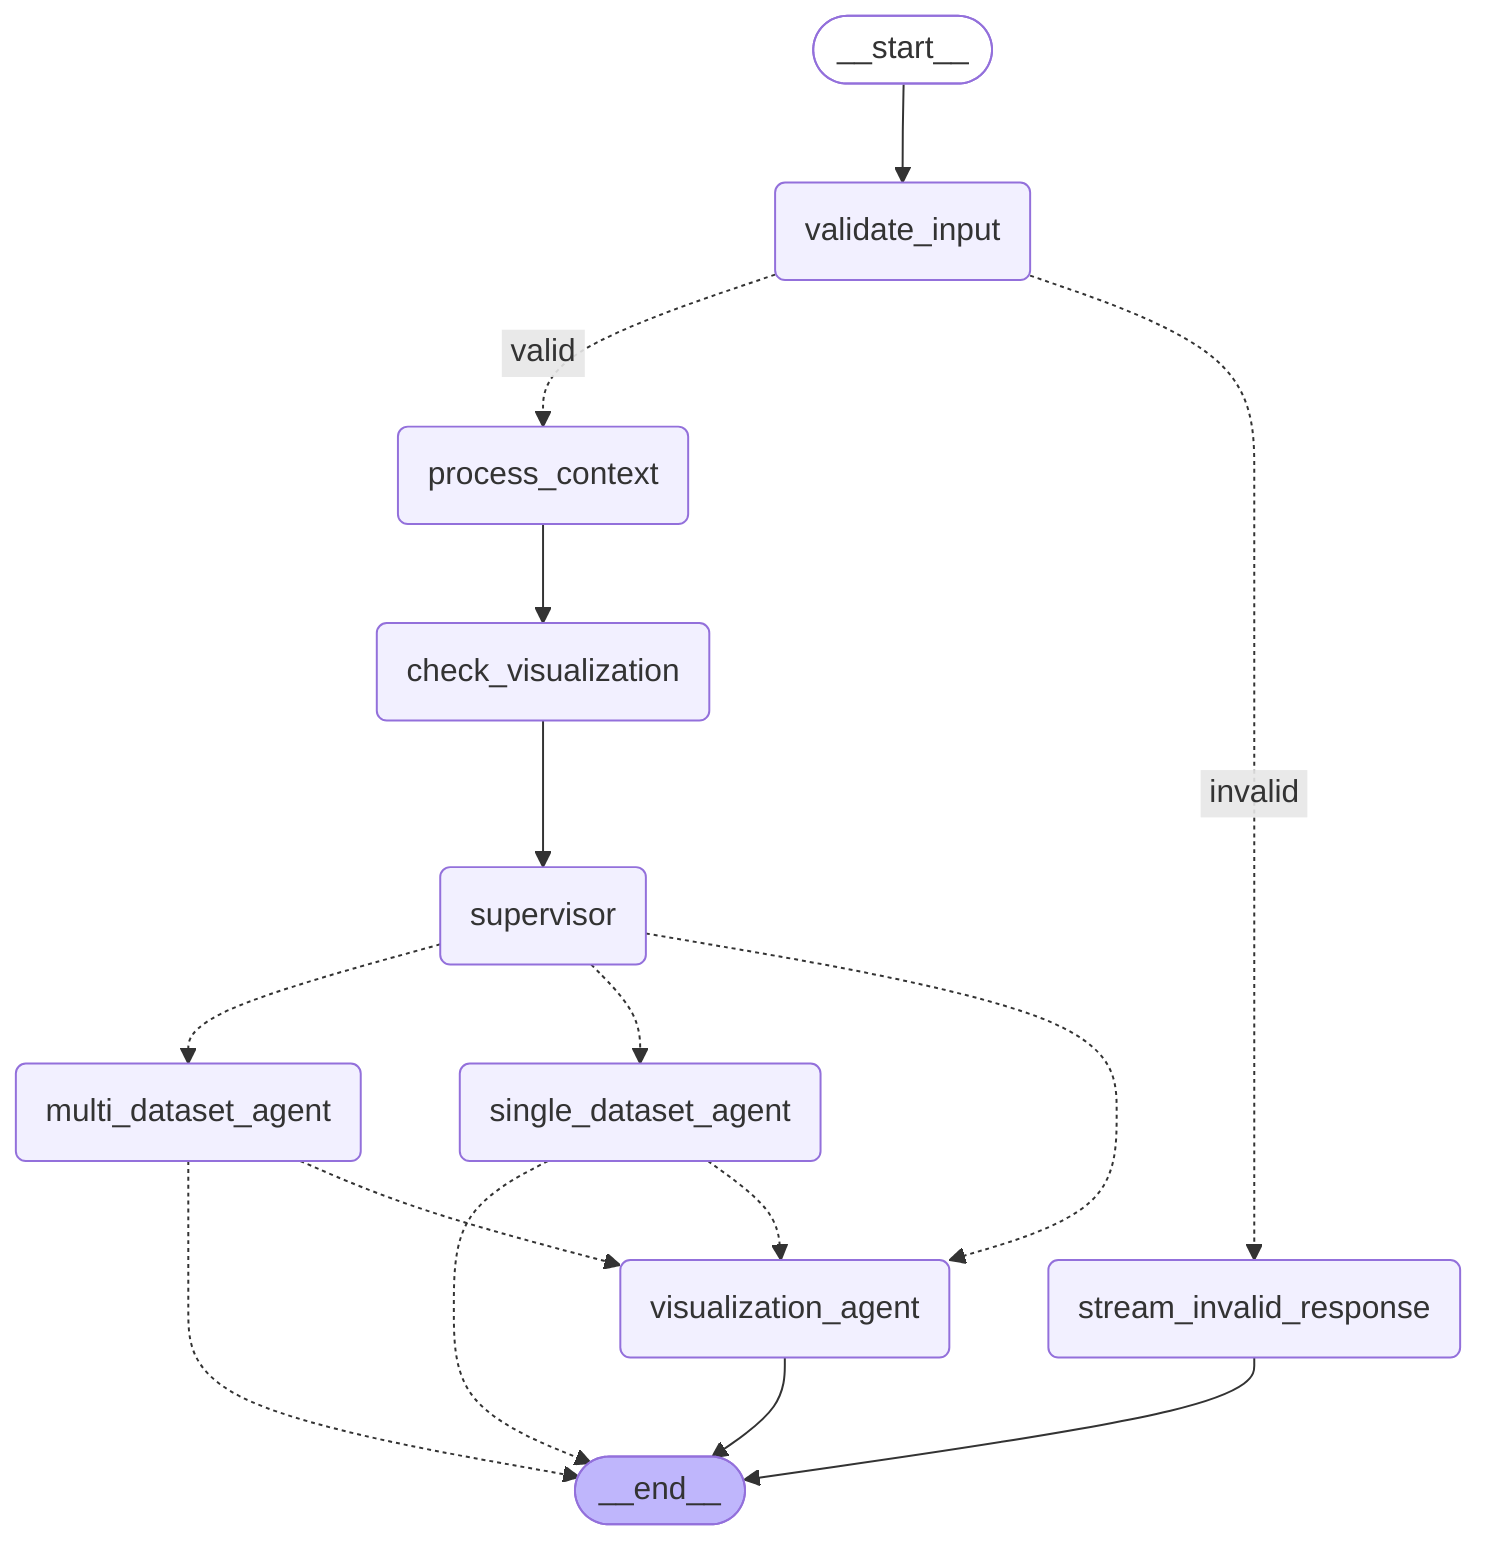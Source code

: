 ---
config:
  flowchart:
    curve: basis
---
graph TD;
	__start__([<p>__start__</p>]):::first
	validate_input(validate_input)
	stream_invalid_response(stream_invalid_response)
	process_context(process_context)
	supervisor(supervisor)
	multi_dataset_agent(multi_dataset_agent)
	single_dataset_agent(single_dataset_agent)
	visualization_agent(visualization_agent)
	check_visualization(check_visualization)
	__end__([<p>__end__</p>]):::last
	__start__ --> validate_input;
	check_visualization --> supervisor;
	multi_dataset_agent -.-> __end__;
	multi_dataset_agent -.-> visualization_agent;
	process_context --> check_visualization;
	single_dataset_agent -.-> __end__;
	single_dataset_agent -.-> visualization_agent;
	supervisor -.-> multi_dataset_agent;
	supervisor -.-> single_dataset_agent;
	supervisor -.-> visualization_agent;
	validate_input -. &nbsp;valid&nbsp; .-> process_context;
	validate_input -. &nbsp;invalid&nbsp; .-> stream_invalid_response;
	stream_invalid_response --> __end__;
	visualization_agent --> __end__;
	classDef default fill:#f2f0ff,line-height:1.2
	classDef first fill-opacity:0
	classDef last fill:#bfb6fc